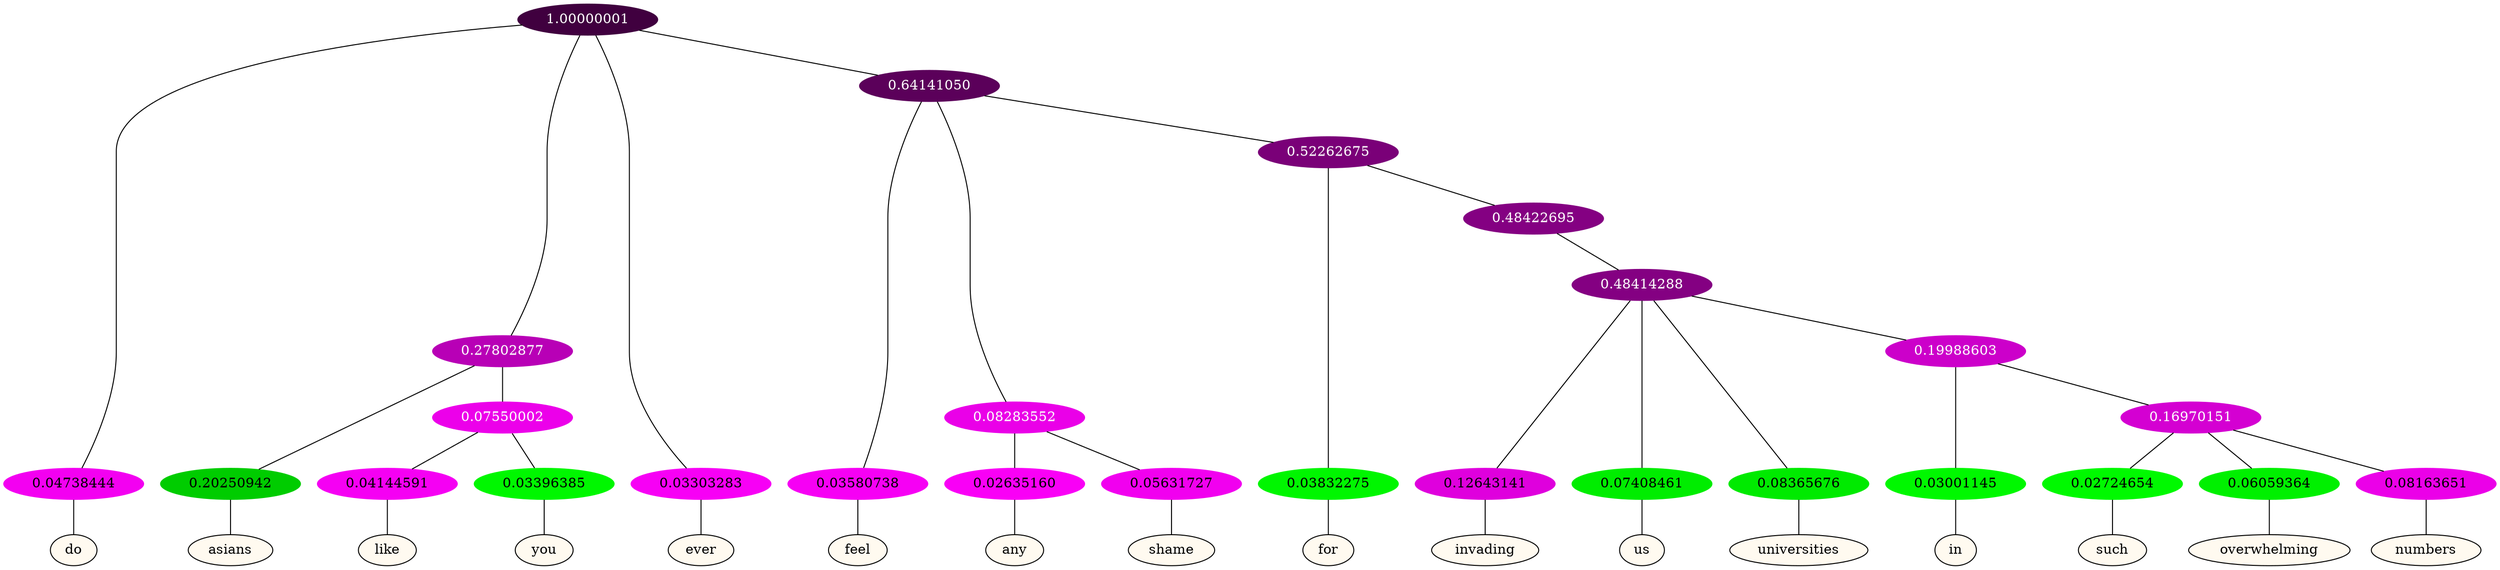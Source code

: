 graph {
	node [format=png height=0.15 nodesep=0.001 ordering=out overlap=prism overlap_scaling=0.01 ranksep=0.001 ratio=0.2 style=filled width=0.15]
	{
		rank=same
		a_w_1 [label=do color=black fillcolor=floralwhite style="filled,solid"]
		a_w_5 [label=asians color=black fillcolor=floralwhite style="filled,solid"]
		a_w_10 [label=like color=black fillcolor=floralwhite style="filled,solid"]
		a_w_11 [label=you color=black fillcolor=floralwhite style="filled,solid"]
		a_w_3 [label=ever color=black fillcolor=floralwhite style="filled,solid"]
		a_w_7 [label=feel color=black fillcolor=floralwhite style="filled,solid"]
		a_w_12 [label=any color=black fillcolor=floralwhite style="filled,solid"]
		a_w_13 [label=shame color=black fillcolor=floralwhite style="filled,solid"]
		a_w_14 [label=for color=black fillcolor=floralwhite style="filled,solid"]
		a_w_17 [label=invading color=black fillcolor=floralwhite style="filled,solid"]
		a_w_18 [label=us color=black fillcolor=floralwhite style="filled,solid"]
		a_w_19 [label=universities color=black fillcolor=floralwhite style="filled,solid"]
		a_w_21 [label=in color=black fillcolor=floralwhite style="filled,solid"]
		a_w_23 [label=such color=black fillcolor=floralwhite style="filled,solid"]
		a_w_24 [label=overwhelming color=black fillcolor=floralwhite style="filled,solid"]
		a_w_25 [label=numbers color=black fillcolor=floralwhite style="filled,solid"]
	}
	a_n_1 -- a_w_1
	a_n_5 -- a_w_5
	a_n_10 -- a_w_10
	a_n_11 -- a_w_11
	a_n_3 -- a_w_3
	a_n_7 -- a_w_7
	a_n_12 -- a_w_12
	a_n_13 -- a_w_13
	a_n_14 -- a_w_14
	a_n_17 -- a_w_17
	a_n_18 -- a_w_18
	a_n_19 -- a_w_19
	a_n_21 -- a_w_21
	a_n_23 -- a_w_23
	a_n_24 -- a_w_24
	a_n_25 -- a_w_25
	{
		rank=same
		a_n_1 [label=0.04738444 color="0.835 1.000 0.953" fontcolor=black]
		a_n_5 [label=0.20250942 color="0.334 1.000 0.797" fontcolor=black]
		a_n_10 [label=0.04144591 color="0.835 1.000 0.959" fontcolor=black]
		a_n_11 [label=0.03396385 color="0.334 1.000 0.966" fontcolor=black]
		a_n_3 [label=0.03303283 color="0.835 1.000 0.967" fontcolor=black]
		a_n_7 [label=0.03580738 color="0.835 1.000 0.964" fontcolor=black]
		a_n_12 [label=0.02635160 color="0.835 1.000 0.974" fontcolor=black]
		a_n_13 [label=0.05631727 color="0.835 1.000 0.944" fontcolor=black]
		a_n_14 [label=0.03832275 color="0.334 1.000 0.962" fontcolor=black]
		a_n_17 [label=0.12643141 color="0.835 1.000 0.874" fontcolor=black]
		a_n_18 [label=0.07408461 color="0.334 1.000 0.926" fontcolor=black]
		a_n_19 [label=0.08365676 color="0.334 1.000 0.916" fontcolor=black]
		a_n_21 [label=0.03001145 color="0.334 1.000 0.970" fontcolor=black]
		a_n_23 [label=0.02724654 color="0.334 1.000 0.973" fontcolor=black]
		a_n_24 [label=0.06059364 color="0.334 1.000 0.939" fontcolor=black]
		a_n_25 [label=0.08163651 color="0.835 1.000 0.918" fontcolor=black]
	}
	a_n_0 [label=1.00000001 color="0.835 1.000 0.250" fontcolor=grey99]
	a_n_0 -- a_n_1
	a_n_2 [label=0.27802877 color="0.835 1.000 0.722" fontcolor=grey99]
	a_n_0 -- a_n_2
	a_n_0 -- a_n_3
	a_n_4 [label=0.64141050 color="0.835 1.000 0.359" fontcolor=grey99]
	a_n_0 -- a_n_4
	a_n_2 -- a_n_5
	a_n_6 [label=0.07550002 color="0.835 1.000 0.924" fontcolor=grey99]
	a_n_2 -- a_n_6
	a_n_4 -- a_n_7
	a_n_8 [label=0.08283552 color="0.835 1.000 0.917" fontcolor=grey99]
	a_n_4 -- a_n_8
	a_n_9 [label=0.52262675 color="0.835 1.000 0.477" fontcolor=grey99]
	a_n_4 -- a_n_9
	a_n_6 -- a_n_10
	a_n_6 -- a_n_11
	a_n_8 -- a_n_12
	a_n_8 -- a_n_13
	a_n_9 -- a_n_14
	a_n_15 [label=0.48422695 color="0.835 1.000 0.516" fontcolor=grey99]
	a_n_9 -- a_n_15
	a_n_16 [label=0.48414288 color="0.835 1.000 0.516" fontcolor=grey99]
	a_n_15 -- a_n_16
	a_n_16 -- a_n_17
	a_n_16 -- a_n_18
	a_n_16 -- a_n_19
	a_n_20 [label=0.19988603 color="0.835 1.000 0.800" fontcolor=grey99]
	a_n_16 -- a_n_20
	a_n_20 -- a_n_21
	a_n_22 [label=0.16970151 color="0.835 1.000 0.830" fontcolor=grey99]
	a_n_20 -- a_n_22
	a_n_22 -- a_n_23
	a_n_22 -- a_n_24
	a_n_22 -- a_n_25
}
